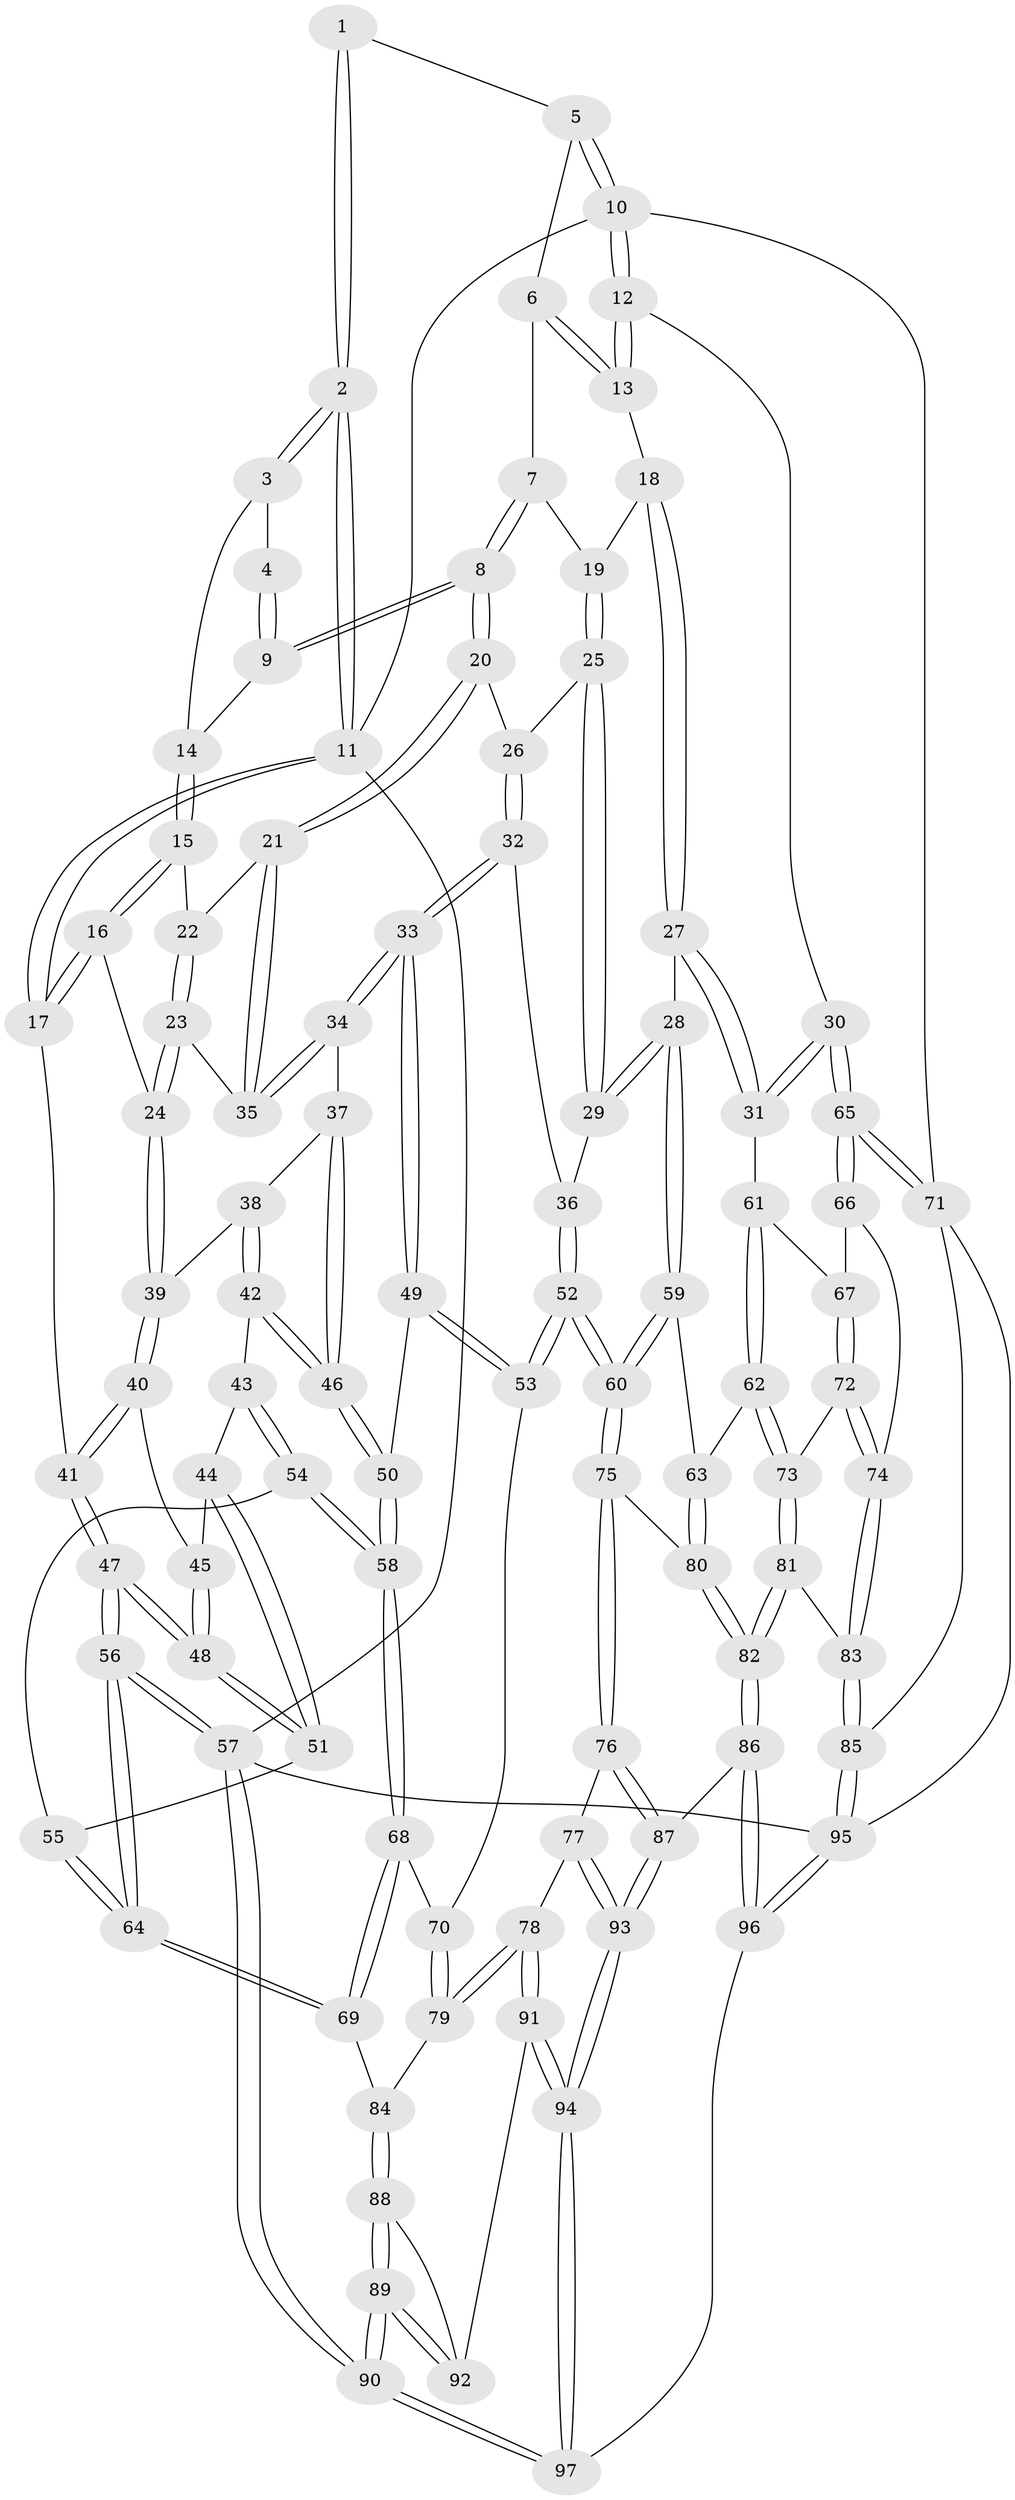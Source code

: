 // Generated by graph-tools (version 1.1) at 2025/01/03/09/25 05:01:56]
// undirected, 97 vertices, 239 edges
graph export_dot {
graph [start="1"]
  node [color=gray90,style=filled];
  1 [pos="+0.39541357639455876+0"];
  2 [pos="+0+0"];
  3 [pos="+0+0"];
  4 [pos="+0.28108096187038256+0.03824893180009779"];
  5 [pos="+0.5677451492554836+0"];
  6 [pos="+0.5676336204286438+0"];
  7 [pos="+0.5595159567663077+0"];
  8 [pos="+0.3876799161253734+0.19056539106146805"];
  9 [pos="+0.2724003188058387+0.10725248201484916"];
  10 [pos="+1+0"];
  11 [pos="+0+0"];
  12 [pos="+1+0"];
  13 [pos="+0.8878072195036874+0.16834736855173085"];
  14 [pos="+0.22195649796279657+0.10078834748429576"];
  15 [pos="+0.15249123251977725+0.16953112889145747"];
  16 [pos="+0.021281512252552755+0.1621029326352597"];
  17 [pos="+0+0.03593065578209459"];
  18 [pos="+0.7961501969366389+0.21379414054351656"];
  19 [pos="+0.6870796600049519+0.16859835566533662"];
  20 [pos="+0.3872801156259116+0.24277924714844587"];
  21 [pos="+0.3619425950775028+0.26109670515750616"];
  22 [pos="+0.1536119682864064+0.17136816080584155"];
  23 [pos="+0.2033022148834962+0.3303354569806373"];
  24 [pos="+0.1899871539630202+0.3402796252570647"];
  25 [pos="+0.5665168985924809+0.2951212566814852"];
  26 [pos="+0.40092455783235825+0.2522544122506306"];
  27 [pos="+0.774531985971878+0.440528574696066"];
  28 [pos="+0.6661431980336112+0.4624501739322664"];
  29 [pos="+0.6464160230431757+0.45125501034694004"];
  30 [pos="+1+0.4661672395408004"];
  31 [pos="+0.8306768081256655+0.47096510895597743"];
  32 [pos="+0.4671257381873886+0.46501064669155423"];
  33 [pos="+0.3800330811284995+0.5153309057431821"];
  34 [pos="+0.3350370145272674+0.46783525130615783"];
  35 [pos="+0.33140005124743704+0.28803260038368195"];
  36 [pos="+0.5047938252197455+0.47380052829738556"];
  37 [pos="+0.2995586962536799+0.4716192373447955"];
  38 [pos="+0.24810978237817777+0.44110512306427896"];
  39 [pos="+0.18501184338300156+0.3467085236504614"];
  40 [pos="+0.12536961901033158+0.3909806536566132"];
  41 [pos="+0+0.04969933931226863"];
  42 [pos="+0.2075225954258081+0.5205537973394683"];
  43 [pos="+0.1715356439303652+0.5010878099563787"];
  44 [pos="+0.11812748375785483+0.4520115276194922"];
  45 [pos="+0.11498763475367275+0.42605228145841095"];
  46 [pos="+0.22250933459852773+0.5338564157466132"];
  47 [pos="+0+0.4781446324061913"];
  48 [pos="+0+0.47745228553098784"];
  49 [pos="+0.36759349181231715+0.5925686187982931"];
  50 [pos="+0.24473917028930228+0.596044480662582"];
  51 [pos="+0.07413941231955014+0.5256852969392316"];
  52 [pos="+0.49060386436440495+0.671737206941951"];
  53 [pos="+0.40027183781503106+0.6421047678722009"];
  54 [pos="+0.12757397462006875+0.6258271967911458"];
  55 [pos="+0.07001363186009187+0.5923882390264518"];
  56 [pos="+0+0.7482322173050961"];
  57 [pos="+0+1"];
  58 [pos="+0.18044261695446523+0.6751477846385513"];
  59 [pos="+0.6527539728567779+0.5154222959415637"];
  60 [pos="+0.5485839202166137+0.7102145076355129"];
  61 [pos="+0.8226248507498045+0.5863130095578044"];
  62 [pos="+0.7638565172171318+0.7053333834195246"];
  63 [pos="+0.7589058944425938+0.7055798016931945"];
  64 [pos="+0+0.7413698156410862"];
  65 [pos="+1+0.685778018837821"];
  66 [pos="+0.9491947731340881+0.6966669509990631"];
  67 [pos="+0.9280923768666951+0.6933309757682864"];
  68 [pos="+0.1805371002521481+0.7057224072619406"];
  69 [pos="+0.15332043850915136+0.7644083751622224"];
  70 [pos="+0.3366982797695072+0.7216444971546229"];
  71 [pos="+1+0.7945576257663739"];
  72 [pos="+0.8030783517241952+0.7280712939390743"];
  73 [pos="+0.7817874291320677+0.7189681131762989"];
  74 [pos="+0.8569286560829501+0.8139886378148529"];
  75 [pos="+0.5531501106046748+0.7215065216673111"];
  76 [pos="+0.5307082510165576+0.7668039485819435"];
  77 [pos="+0.5139961545442173+0.7857992315916897"];
  78 [pos="+0.35634067047537793+0.8357693045397194"];
  79 [pos="+0.34557127285081707+0.8168035985825808"];
  80 [pos="+0.6459865915362196+0.748983786233509"];
  81 [pos="+0.7624934250023645+0.8871560875670174"];
  82 [pos="+0.7189993687717819+0.9083839384740405"];
  83 [pos="+0.871142957314458+0.8664341031241335"];
  84 [pos="+0.1551826695192457+0.7692943469233419"];
  85 [pos="+0.9261858881763504+0.8950093346015404"];
  86 [pos="+0.7059825709811954+0.9391168048116171"];
  87 [pos="+0.6147689778815337+0.9271016793628809"];
  88 [pos="+0.15626147425167508+0.7812072936760238"];
  89 [pos="+0+1"];
  90 [pos="+0+1"];
  91 [pos="+0.3405921425697667+0.8960065366765428"];
  92 [pos="+0.25244829218513654+0.8994896292157929"];
  93 [pos="+0.48420091323362635+0.9870322666877692"];
  94 [pos="+0.4301520299387687+1"];
  95 [pos="+0.7863605059041263+1"];
  96 [pos="+0.7835287417706095+1"];
  97 [pos="+0.41826147362649574+1"];
  1 -- 2;
  1 -- 2;
  1 -- 5;
  2 -- 3;
  2 -- 3;
  2 -- 11;
  2 -- 11;
  3 -- 4;
  3 -- 14;
  4 -- 9;
  4 -- 9;
  5 -- 6;
  5 -- 10;
  5 -- 10;
  6 -- 7;
  6 -- 13;
  6 -- 13;
  7 -- 8;
  7 -- 8;
  7 -- 19;
  8 -- 9;
  8 -- 9;
  8 -- 20;
  8 -- 20;
  9 -- 14;
  10 -- 11;
  10 -- 12;
  10 -- 12;
  10 -- 71;
  11 -- 17;
  11 -- 17;
  11 -- 57;
  12 -- 13;
  12 -- 13;
  12 -- 30;
  13 -- 18;
  14 -- 15;
  14 -- 15;
  15 -- 16;
  15 -- 16;
  15 -- 22;
  16 -- 17;
  16 -- 17;
  16 -- 24;
  17 -- 41;
  18 -- 19;
  18 -- 27;
  18 -- 27;
  19 -- 25;
  19 -- 25;
  20 -- 21;
  20 -- 21;
  20 -- 26;
  21 -- 22;
  21 -- 35;
  21 -- 35;
  22 -- 23;
  22 -- 23;
  23 -- 24;
  23 -- 24;
  23 -- 35;
  24 -- 39;
  24 -- 39;
  25 -- 26;
  25 -- 29;
  25 -- 29;
  26 -- 32;
  26 -- 32;
  27 -- 28;
  27 -- 31;
  27 -- 31;
  28 -- 29;
  28 -- 29;
  28 -- 59;
  28 -- 59;
  29 -- 36;
  30 -- 31;
  30 -- 31;
  30 -- 65;
  30 -- 65;
  31 -- 61;
  32 -- 33;
  32 -- 33;
  32 -- 36;
  33 -- 34;
  33 -- 34;
  33 -- 49;
  33 -- 49;
  34 -- 35;
  34 -- 35;
  34 -- 37;
  36 -- 52;
  36 -- 52;
  37 -- 38;
  37 -- 46;
  37 -- 46;
  38 -- 39;
  38 -- 42;
  38 -- 42;
  39 -- 40;
  39 -- 40;
  40 -- 41;
  40 -- 41;
  40 -- 45;
  41 -- 47;
  41 -- 47;
  42 -- 43;
  42 -- 46;
  42 -- 46;
  43 -- 44;
  43 -- 54;
  43 -- 54;
  44 -- 45;
  44 -- 51;
  44 -- 51;
  45 -- 48;
  45 -- 48;
  46 -- 50;
  46 -- 50;
  47 -- 48;
  47 -- 48;
  47 -- 56;
  47 -- 56;
  48 -- 51;
  48 -- 51;
  49 -- 50;
  49 -- 53;
  49 -- 53;
  50 -- 58;
  50 -- 58;
  51 -- 55;
  52 -- 53;
  52 -- 53;
  52 -- 60;
  52 -- 60;
  53 -- 70;
  54 -- 55;
  54 -- 58;
  54 -- 58;
  55 -- 64;
  55 -- 64;
  56 -- 57;
  56 -- 57;
  56 -- 64;
  56 -- 64;
  57 -- 90;
  57 -- 90;
  57 -- 95;
  58 -- 68;
  58 -- 68;
  59 -- 60;
  59 -- 60;
  59 -- 63;
  60 -- 75;
  60 -- 75;
  61 -- 62;
  61 -- 62;
  61 -- 67;
  62 -- 63;
  62 -- 73;
  62 -- 73;
  63 -- 80;
  63 -- 80;
  64 -- 69;
  64 -- 69;
  65 -- 66;
  65 -- 66;
  65 -- 71;
  65 -- 71;
  66 -- 67;
  66 -- 74;
  67 -- 72;
  67 -- 72;
  68 -- 69;
  68 -- 69;
  68 -- 70;
  69 -- 84;
  70 -- 79;
  70 -- 79;
  71 -- 85;
  71 -- 95;
  72 -- 73;
  72 -- 74;
  72 -- 74;
  73 -- 81;
  73 -- 81;
  74 -- 83;
  74 -- 83;
  75 -- 76;
  75 -- 76;
  75 -- 80;
  76 -- 77;
  76 -- 87;
  76 -- 87;
  77 -- 78;
  77 -- 93;
  77 -- 93;
  78 -- 79;
  78 -- 79;
  78 -- 91;
  78 -- 91;
  79 -- 84;
  80 -- 82;
  80 -- 82;
  81 -- 82;
  81 -- 82;
  81 -- 83;
  82 -- 86;
  82 -- 86;
  83 -- 85;
  83 -- 85;
  84 -- 88;
  84 -- 88;
  85 -- 95;
  85 -- 95;
  86 -- 87;
  86 -- 96;
  86 -- 96;
  87 -- 93;
  87 -- 93;
  88 -- 89;
  88 -- 89;
  88 -- 92;
  89 -- 90;
  89 -- 90;
  89 -- 92;
  89 -- 92;
  90 -- 97;
  90 -- 97;
  91 -- 92;
  91 -- 94;
  91 -- 94;
  93 -- 94;
  93 -- 94;
  94 -- 97;
  94 -- 97;
  95 -- 96;
  95 -- 96;
  96 -- 97;
}
